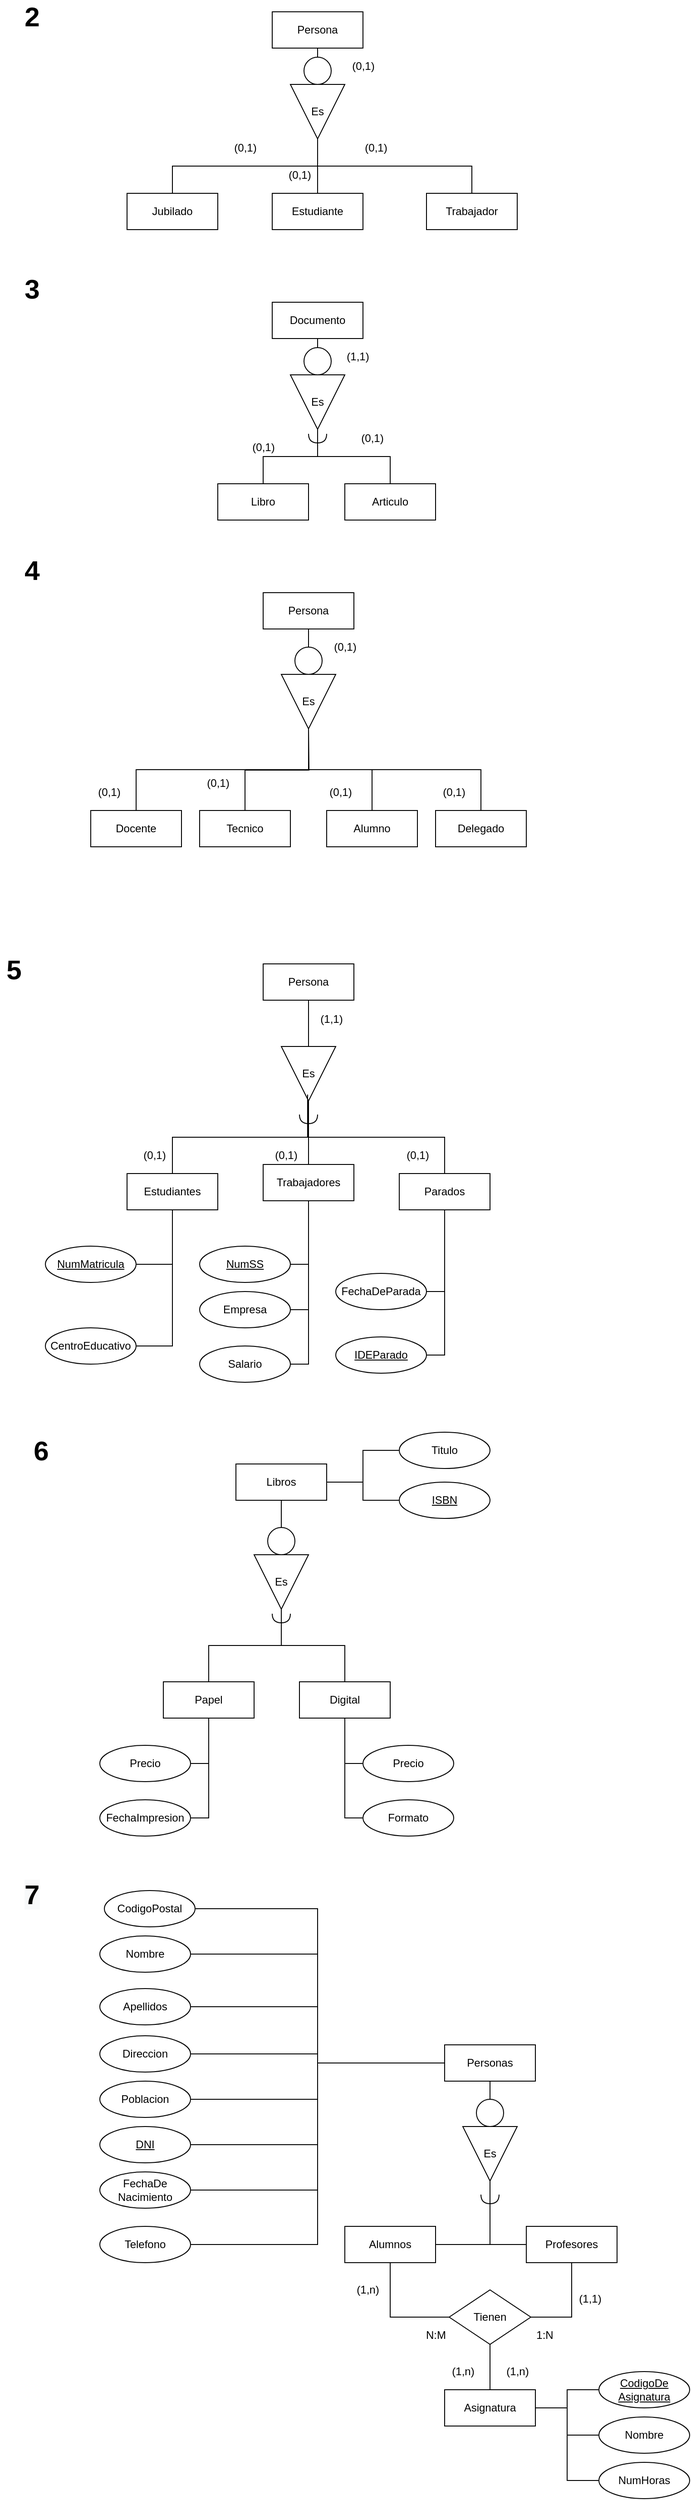 <mxfile version="13.7.9" type="device"><diagram id="FiFGA4Bp2ivOfucOZdPb" name="Página-1"><mxGraphModel dx="1086" dy="806" grid="1" gridSize="10" guides="1" tooltips="1" connect="1" arrows="1" fold="1" page="1" pageScale="1" pageWidth="827" pageHeight="1169" math="0" shadow="0"><root><mxCell id="0"/><mxCell id="1" parent="0"/><mxCell id="kfW4HQPiPK6n5uzf4Ocq-1" value="&lt;font size=&quot;1&quot;&gt;&lt;b style=&quot;font-size: 30px&quot;&gt;2&lt;/b&gt;&lt;/font&gt;" style="text;html=1;align=center;verticalAlign=middle;resizable=0;points=[];autosize=1;" parent="1" vertex="1"><mxGeometry x="20" y="70" width="30" height="30" as="geometry"/></mxCell><mxCell id="kfW4HQPiPK6n5uzf4Ocq-9" style="edgeStyle=orthogonalEdgeStyle;rounded=0;orthogonalLoop=1;jettySize=auto;html=1;endArrow=none;endFill=0;exitX=0.5;exitY=0;exitDx=0;exitDy=0;" parent="1" source="kfW4HQPiPK6n5uzf4Ocq-2" target="kfW4HQPiPK6n5uzf4Ocq-6" edge="1"><mxGeometry relative="1" as="geometry"/></mxCell><mxCell id="kfW4HQPiPK6n5uzf4Ocq-2" value="Trabajador" style="whiteSpace=wrap;html=1;align=center;" parent="1" vertex="1"><mxGeometry x="470" y="280" width="100" height="40" as="geometry"/></mxCell><mxCell id="kfW4HQPiPK6n5uzf4Ocq-8" style="edgeStyle=orthogonalEdgeStyle;rounded=0;orthogonalLoop=1;jettySize=auto;html=1;exitX=0.5;exitY=0;exitDx=0;exitDy=0;endArrow=none;endFill=0;" parent="1" source="kfW4HQPiPK6n5uzf4Ocq-3" target="kfW4HQPiPK6n5uzf4Ocq-6" edge="1"><mxGeometry relative="1" as="geometry"/></mxCell><mxCell id="kfW4HQPiPK6n5uzf4Ocq-3" value="Estudiante" style="whiteSpace=wrap;html=1;align=center;" parent="1" vertex="1"><mxGeometry x="300" y="280" width="100" height="40" as="geometry"/></mxCell><mxCell id="kfW4HQPiPK6n5uzf4Ocq-7" style="edgeStyle=orthogonalEdgeStyle;rounded=0;orthogonalLoop=1;jettySize=auto;html=1;endArrow=none;endFill=0;exitX=0.5;exitY=0;exitDx=0;exitDy=0;" parent="1" source="kfW4HQPiPK6n5uzf4Ocq-4" target="kfW4HQPiPK6n5uzf4Ocq-6" edge="1"><mxGeometry relative="1" as="geometry"/></mxCell><mxCell id="kfW4HQPiPK6n5uzf4Ocq-4" value="Jubilado" style="whiteSpace=wrap;html=1;align=center;" parent="1" vertex="1"><mxGeometry x="140" y="280" width="100" height="40" as="geometry"/></mxCell><mxCell id="kfW4HQPiPK6n5uzf4Ocq-5" value="Persona" style="whiteSpace=wrap;html=1;align=center;" parent="1" vertex="1"><mxGeometry x="300" y="80" width="100" height="40" as="geometry"/></mxCell><mxCell id="kfW4HQPiPK6n5uzf4Ocq-10" style="edgeStyle=orthogonalEdgeStyle;rounded=0;orthogonalLoop=1;jettySize=auto;html=1;exitX=0;exitY=0.5;exitDx=0;exitDy=0;entryX=0.5;entryY=1;entryDx=0;entryDy=0;endArrow=none;endFill=0;" parent="1" source="kfW4HQPiPK6n5uzf4Ocq-11" target="kfW4HQPiPK6n5uzf4Ocq-5" edge="1"><mxGeometry relative="1" as="geometry"/></mxCell><mxCell id="kfW4HQPiPK6n5uzf4Ocq-6" value="Es" style="triangle;whiteSpace=wrap;html=1;dashed=0;direction=south;" parent="1" vertex="1"><mxGeometry x="320" y="160" width="60" height="60" as="geometry"/></mxCell><mxCell id="kfW4HQPiPK6n5uzf4Ocq-11" value="" style="shape=ellipse;html=1;dashed=0;whitespace=wrap;perimeter=ellipsePerimeter;" parent="1" vertex="1"><mxGeometry x="335" y="130" width="30" height="30" as="geometry"/></mxCell><mxCell id="kfW4HQPiPK6n5uzf4Ocq-12" style="edgeStyle=orthogonalEdgeStyle;rounded=0;orthogonalLoop=1;jettySize=auto;html=1;exitX=0;exitY=0.5;exitDx=0;exitDy=0;entryX=0.5;entryY=1;entryDx=0;entryDy=0;endArrow=none;endFill=0;" parent="1" source="kfW4HQPiPK6n5uzf4Ocq-6" target="kfW4HQPiPK6n5uzf4Ocq-11" edge="1"><mxGeometry relative="1" as="geometry"><mxPoint x="350" y="160" as="sourcePoint"/><mxPoint x="350" y="120" as="targetPoint"/></mxGeometry></mxCell><mxCell id="kfW4HQPiPK6n5uzf4Ocq-13" value="(0,1)" style="text;html=1;align=center;verticalAlign=middle;resizable=0;points=[];autosize=1;" parent="1" vertex="1"><mxGeometry x="380" y="130" width="40" height="20" as="geometry"/></mxCell><mxCell id="kfW4HQPiPK6n5uzf4Ocq-14" value="(0,1)" style="text;html=1;align=center;verticalAlign=middle;resizable=0;points=[];autosize=1;" parent="1" vertex="1"><mxGeometry x="250" y="220" width="40" height="20" as="geometry"/></mxCell><mxCell id="kfW4HQPiPK6n5uzf4Ocq-15" value="(0,1)" style="text;html=1;align=center;verticalAlign=middle;resizable=0;points=[];autosize=1;" parent="1" vertex="1"><mxGeometry x="310" y="250" width="40" height="20" as="geometry"/></mxCell><mxCell id="kfW4HQPiPK6n5uzf4Ocq-16" value="(0,1)" style="text;html=1;align=center;verticalAlign=middle;resizable=0;points=[];autosize=1;" parent="1" vertex="1"><mxGeometry x="394" y="220" width="40" height="20" as="geometry"/></mxCell><mxCell id="kfW4HQPiPK6n5uzf4Ocq-17" value="&lt;font size=&quot;1&quot;&gt;&lt;b style=&quot;font-size: 30px&quot;&gt;3&lt;/b&gt;&lt;/font&gt;" style="text;html=1;align=center;verticalAlign=middle;resizable=0;points=[];autosize=1;" parent="1" vertex="1"><mxGeometry x="20" y="370" width="30" height="30" as="geometry"/></mxCell><mxCell id="kfW4HQPiPK6n5uzf4Ocq-18" value="Documento" style="whiteSpace=wrap;html=1;align=center;" parent="1" vertex="1"><mxGeometry x="300" y="400" width="100" height="40" as="geometry"/></mxCell><mxCell id="kfW4HQPiPK6n5uzf4Ocq-23" style="edgeStyle=orthogonalEdgeStyle;rounded=0;orthogonalLoop=1;jettySize=auto;html=1;endArrow=none;endFill=0;" parent="1" source="kfW4HQPiPK6n5uzf4Ocq-19" target="kfW4HQPiPK6n5uzf4Ocq-21" edge="1"><mxGeometry relative="1" as="geometry"/></mxCell><mxCell id="kfW4HQPiPK6n5uzf4Ocq-19" value="Articulo" style="whiteSpace=wrap;html=1;align=center;" parent="1" vertex="1"><mxGeometry x="380" y="600" width="100" height="40" as="geometry"/></mxCell><mxCell id="kfW4HQPiPK6n5uzf4Ocq-22" style="edgeStyle=orthogonalEdgeStyle;rounded=0;orthogonalLoop=1;jettySize=auto;html=1;entryX=1;entryY=0.5;entryDx=0;entryDy=0;endArrow=none;endFill=0;" parent="1" source="kfW4HQPiPK6n5uzf4Ocq-27" target="kfW4HQPiPK6n5uzf4Ocq-21" edge="1"><mxGeometry relative="1" as="geometry"/></mxCell><mxCell id="kfW4HQPiPK6n5uzf4Ocq-20" value="Libro" style="whiteSpace=wrap;html=1;align=center;" parent="1" vertex="1"><mxGeometry x="240" y="600" width="100" height="40" as="geometry"/></mxCell><mxCell id="kfW4HQPiPK6n5uzf4Ocq-24" style="edgeStyle=orthogonalEdgeStyle;rounded=0;orthogonalLoop=1;jettySize=auto;html=1;exitX=0;exitY=0.5;exitDx=0;exitDy=0;entryX=0.5;entryY=1;entryDx=0;entryDy=0;endArrow=none;endFill=0;" parent="1" source="kfW4HQPiPK6n5uzf4Ocq-25" target="kfW4HQPiPK6n5uzf4Ocq-18" edge="1"><mxGeometry relative="1" as="geometry"/></mxCell><mxCell id="kfW4HQPiPK6n5uzf4Ocq-21" value="Es" style="triangle;whiteSpace=wrap;html=1;dashed=0;direction=south;" parent="1" vertex="1"><mxGeometry x="320" y="480" width="60" height="60" as="geometry"/></mxCell><mxCell id="kfW4HQPiPK6n5uzf4Ocq-25" value="" style="shape=ellipse;html=1;dashed=0;whitespace=wrap;perimeter=ellipsePerimeter;" parent="1" vertex="1"><mxGeometry x="335" y="450" width="30" height="30" as="geometry"/></mxCell><mxCell id="kfW4HQPiPK6n5uzf4Ocq-26" style="edgeStyle=orthogonalEdgeStyle;rounded=0;orthogonalLoop=1;jettySize=auto;html=1;exitX=0;exitY=0.5;exitDx=0;exitDy=0;entryX=0.5;entryY=1;entryDx=0;entryDy=0;endArrow=none;endFill=0;" parent="1" source="kfW4HQPiPK6n5uzf4Ocq-21" target="kfW4HQPiPK6n5uzf4Ocq-25" edge="1"><mxGeometry relative="1" as="geometry"><mxPoint x="350" y="480" as="sourcePoint"/><mxPoint x="350" y="440" as="targetPoint"/></mxGeometry></mxCell><mxCell id="kfW4HQPiPK6n5uzf4Ocq-27" value="" style="shape=requiredInterface;html=1;verticalLabelPosition=bottom;rotation=90;" parent="1" vertex="1"><mxGeometry x="345" y="540" width="10" height="20" as="geometry"/></mxCell><mxCell id="kfW4HQPiPK6n5uzf4Ocq-28" style="edgeStyle=orthogonalEdgeStyle;rounded=0;orthogonalLoop=1;jettySize=auto;html=1;entryX=1;entryY=0.5;entryDx=0;entryDy=0;endArrow=none;endFill=0;" parent="1" source="kfW4HQPiPK6n5uzf4Ocq-20" target="kfW4HQPiPK6n5uzf4Ocq-21" edge="1"><mxGeometry relative="1" as="geometry"><mxPoint x="290" y="600" as="sourcePoint"/><mxPoint x="350" y="540" as="targetPoint"/></mxGeometry></mxCell><mxCell id="kfW4HQPiPK6n5uzf4Ocq-29" value="(1,1)" style="text;html=1;align=center;verticalAlign=middle;resizable=0;points=[];autosize=1;" parent="1" vertex="1"><mxGeometry x="374" y="450" width="40" height="20" as="geometry"/></mxCell><mxCell id="kfW4HQPiPK6n5uzf4Ocq-30" value="(0,1)" style="text;html=1;align=center;verticalAlign=middle;resizable=0;points=[];autosize=1;" parent="1" vertex="1"><mxGeometry x="390" y="540" width="40" height="20" as="geometry"/></mxCell><mxCell id="kfW4HQPiPK6n5uzf4Ocq-31" value="(0,1)" style="text;html=1;align=center;verticalAlign=middle;resizable=0;points=[];autosize=1;" parent="1" vertex="1"><mxGeometry x="270" y="550" width="40" height="20" as="geometry"/></mxCell><mxCell id="kfW4HQPiPK6n5uzf4Ocq-32" value="&lt;font size=&quot;1&quot;&gt;&lt;b style=&quot;font-size: 30px&quot;&gt;4&lt;/b&gt;&lt;/font&gt;" style="text;html=1;align=center;verticalAlign=middle;resizable=0;points=[];autosize=1;" parent="1" vertex="1"><mxGeometry x="20" y="680" width="30" height="30" as="geometry"/></mxCell><mxCell id="kfW4HQPiPK6n5uzf4Ocq-33" value="Persona" style="whiteSpace=wrap;html=1;align=center;" parent="1" vertex="1"><mxGeometry x="290" y="720" width="100" height="40" as="geometry"/></mxCell><mxCell id="kfW4HQPiPK6n5uzf4Ocq-35" style="edgeStyle=orthogonalEdgeStyle;rounded=0;orthogonalLoop=1;jettySize=auto;html=1;exitX=0.5;exitY=0;exitDx=0;exitDy=0;endArrow=none;endFill=0;" parent="1" source="kfW4HQPiPK6n5uzf4Ocq-44" target="kfW4HQPiPK6n5uzf4Ocq-33" edge="1"><mxGeometry relative="1" as="geometry"/></mxCell><mxCell id="kfW4HQPiPK6n5uzf4Ocq-34" value="Es" style="triangle;whiteSpace=wrap;html=1;dashed=0;direction=south;" parent="1" vertex="1"><mxGeometry x="310" y="810" width="60" height="60" as="geometry"/></mxCell><mxCell id="kfW4HQPiPK6n5uzf4Ocq-43" style="edgeStyle=orthogonalEdgeStyle;rounded=0;orthogonalLoop=1;jettySize=auto;html=1;exitX=0.5;exitY=0;exitDx=0;exitDy=0;endArrow=none;endFill=0;" parent="1" source="kfW4HQPiPK6n5uzf4Ocq-36" target="kfW4HQPiPK6n5uzf4Ocq-34" edge="1"><mxGeometry relative="1" as="geometry"/></mxCell><mxCell id="kfW4HQPiPK6n5uzf4Ocq-36" value="Delegado" style="whiteSpace=wrap;html=1;align=center;" parent="1" vertex="1"><mxGeometry x="480" y="960" width="100" height="40" as="geometry"/></mxCell><mxCell id="kfW4HQPiPK6n5uzf4Ocq-42" style="edgeStyle=orthogonalEdgeStyle;rounded=0;orthogonalLoop=1;jettySize=auto;html=1;endArrow=none;endFill=0;" parent="1" source="kfW4HQPiPK6n5uzf4Ocq-37" target="kfW4HQPiPK6n5uzf4Ocq-34" edge="1"><mxGeometry relative="1" as="geometry"/></mxCell><mxCell id="kfW4HQPiPK6n5uzf4Ocq-37" value="Alumno" style="whiteSpace=wrap;html=1;align=center;" parent="1" vertex="1"><mxGeometry x="360" y="960" width="100" height="40" as="geometry"/></mxCell><mxCell id="kfW4HQPiPK6n5uzf4Ocq-41" style="edgeStyle=orthogonalEdgeStyle;rounded=0;orthogonalLoop=1;jettySize=auto;html=1;exitX=0.5;exitY=0;exitDx=0;exitDy=0;endArrow=none;endFill=0;" parent="1" source="kfW4HQPiPK6n5uzf4Ocq-38" edge="1"><mxGeometry relative="1" as="geometry"><mxPoint x="340" y="870" as="targetPoint"/></mxGeometry></mxCell><mxCell id="kfW4HQPiPK6n5uzf4Ocq-38" value="Tecnico" style="whiteSpace=wrap;html=1;align=center;" parent="1" vertex="1"><mxGeometry x="220" y="960" width="100" height="40" as="geometry"/></mxCell><mxCell id="kfW4HQPiPK6n5uzf4Ocq-40" style="edgeStyle=orthogonalEdgeStyle;rounded=0;orthogonalLoop=1;jettySize=auto;html=1;exitX=0.5;exitY=0;exitDx=0;exitDy=0;endArrow=none;endFill=0;" parent="1" source="kfW4HQPiPK6n5uzf4Ocq-39" target="kfW4HQPiPK6n5uzf4Ocq-34" edge="1"><mxGeometry relative="1" as="geometry"/></mxCell><mxCell id="kfW4HQPiPK6n5uzf4Ocq-39" value="Docente" style="whiteSpace=wrap;html=1;align=center;" parent="1" vertex="1"><mxGeometry x="100" y="960" width="100" height="40" as="geometry"/></mxCell><mxCell id="kfW4HQPiPK6n5uzf4Ocq-44" value="" style="shape=ellipse;html=1;dashed=0;whitespace=wrap;perimeter=ellipsePerimeter;" parent="1" vertex="1"><mxGeometry x="325" y="780" width="30" height="30" as="geometry"/></mxCell><mxCell id="kfW4HQPiPK6n5uzf4Ocq-46" value="(0,1)" style="text;html=1;align=center;verticalAlign=middle;resizable=0;points=[];autosize=1;" parent="1" vertex="1"><mxGeometry x="480" y="930" width="40" height="20" as="geometry"/></mxCell><mxCell id="kfW4HQPiPK6n5uzf4Ocq-47" value="(0,1)" style="text;html=1;align=center;verticalAlign=middle;resizable=0;points=[];autosize=1;" parent="1" vertex="1"><mxGeometry x="355" y="930" width="40" height="20" as="geometry"/></mxCell><mxCell id="kfW4HQPiPK6n5uzf4Ocq-48" value="(0,1)" style="text;html=1;align=center;verticalAlign=middle;resizable=0;points=[];autosize=1;" parent="1" vertex="1"><mxGeometry x="220" y="920" width="40" height="20" as="geometry"/></mxCell><mxCell id="kfW4HQPiPK6n5uzf4Ocq-49" value="(0,1)" style="text;html=1;align=center;verticalAlign=middle;resizable=0;points=[];autosize=1;" parent="1" vertex="1"><mxGeometry x="100" y="930" width="40" height="20" as="geometry"/></mxCell><mxCell id="kfW4HQPiPK6n5uzf4Ocq-50" value="(0,1)" style="text;html=1;align=center;verticalAlign=middle;resizable=0;points=[];autosize=1;" parent="1" vertex="1"><mxGeometry x="360" y="770" width="40" height="20" as="geometry"/></mxCell><mxCell id="kfW4HQPiPK6n5uzf4Ocq-51" value="&lt;font size=&quot;1&quot;&gt;&lt;b style=&quot;font-size: 30px&quot;&gt;5&lt;/b&gt;&lt;/font&gt;" style="text;html=1;align=center;verticalAlign=middle;resizable=0;points=[];autosize=1;" parent="1" vertex="1"><mxGeometry y="1120" width="30" height="30" as="geometry"/></mxCell><mxCell id="kfW4HQPiPK6n5uzf4Ocq-52" value="Persona" style="whiteSpace=wrap;html=1;align=center;" parent="1" vertex="1"><mxGeometry x="290" y="1129" width="100" height="40" as="geometry"/></mxCell><mxCell id="kfW4HQPiPK6n5uzf4Ocq-58" style="edgeStyle=orthogonalEdgeStyle;rounded=0;orthogonalLoop=1;jettySize=auto;html=1;endArrow=none;endFill=0;exitX=0.5;exitY=0;exitDx=0;exitDy=0;" parent="1" source="kfW4HQPiPK6n5uzf4Ocq-53" target="kfW4HQPiPK6n5uzf4Ocq-56" edge="1"><mxGeometry relative="1" as="geometry"/></mxCell><mxCell id="kfW4HQPiPK6n5uzf4Ocq-53" value="Parados" style="whiteSpace=wrap;html=1;align=center;" parent="1" vertex="1"><mxGeometry x="440" y="1360" width="100" height="40" as="geometry"/></mxCell><mxCell id="kfW4HQPiPK6n5uzf4Ocq-57" style="edgeStyle=orthogonalEdgeStyle;rounded=0;orthogonalLoop=1;jettySize=auto;html=1;exitX=0.5;exitY=0;exitDx=0;exitDy=0;endArrow=none;endFill=0;" parent="1" source="kfW4HQPiPK6n5uzf4Ocq-54" target="kfW4HQPiPK6n5uzf4Ocq-56" edge="1"><mxGeometry relative="1" as="geometry"/></mxCell><mxCell id="kfW4HQPiPK6n5uzf4Ocq-54" value="Trabajadores" style="whiteSpace=wrap;html=1;align=center;" parent="1" vertex="1"><mxGeometry x="290" y="1350" width="100" height="40" as="geometry"/></mxCell><mxCell id="kfW4HQPiPK6n5uzf4Ocq-55" value="Estudiantes" style="whiteSpace=wrap;html=1;align=center;" parent="1" vertex="1"><mxGeometry x="140" y="1360" width="100" height="40" as="geometry"/></mxCell><mxCell id="kfW4HQPiPK6n5uzf4Ocq-60" style="edgeStyle=orthogonalEdgeStyle;rounded=0;orthogonalLoop=1;jettySize=auto;html=1;exitX=0;exitY=0.5;exitDx=0;exitDy=0;entryX=0.5;entryY=1;entryDx=0;entryDy=0;endArrow=none;endFill=0;" parent="1" source="kfW4HQPiPK6n5uzf4Ocq-56" target="kfW4HQPiPK6n5uzf4Ocq-52" edge="1"><mxGeometry relative="1" as="geometry"/></mxCell><mxCell id="kfW4HQPiPK6n5uzf4Ocq-56" value="Es" style="triangle;whiteSpace=wrap;html=1;dashed=0;direction=south;" parent="1" vertex="1"><mxGeometry x="310" y="1220" width="60" height="60" as="geometry"/></mxCell><mxCell id="kfW4HQPiPK6n5uzf4Ocq-66" style="edgeStyle=orthogonalEdgeStyle;rounded=0;orthogonalLoop=1;jettySize=auto;html=1;endArrow=none;endFill=0;exitX=1;exitY=0.5;exitDx=0;exitDy=0;" parent="1" source="kfW4HQPiPK6n5uzf4Ocq-61" target="kfW4HQPiPK6n5uzf4Ocq-54" edge="1"><mxGeometry relative="1" as="geometry"/></mxCell><mxCell id="kfW4HQPiPK6n5uzf4Ocq-61" value="Salario" style="ellipse;whiteSpace=wrap;html=1;align=center;" parent="1" vertex="1"><mxGeometry x="220" y="1550" width="100" height="40" as="geometry"/></mxCell><mxCell id="kfW4HQPiPK6n5uzf4Ocq-65" style="edgeStyle=orthogonalEdgeStyle;rounded=0;orthogonalLoop=1;jettySize=auto;html=1;exitX=1;exitY=0.5;exitDx=0;exitDy=0;endArrow=none;endFill=0;" parent="1" source="kfW4HQPiPK6n5uzf4Ocq-62" target="kfW4HQPiPK6n5uzf4Ocq-54" edge="1"><mxGeometry relative="1" as="geometry"/></mxCell><mxCell id="kfW4HQPiPK6n5uzf4Ocq-62" value="Empresa" style="ellipse;whiteSpace=wrap;html=1;align=center;" parent="1" vertex="1"><mxGeometry x="220" y="1490" width="100" height="40" as="geometry"/></mxCell><mxCell id="kfW4HQPiPK6n5uzf4Ocq-64" style="edgeStyle=orthogonalEdgeStyle;rounded=0;orthogonalLoop=1;jettySize=auto;html=1;exitX=1;exitY=0.5;exitDx=0;exitDy=0;endArrow=none;endFill=0;" parent="1" source="kfW4HQPiPK6n5uzf4Ocq-63" target="kfW4HQPiPK6n5uzf4Ocq-54" edge="1"><mxGeometry relative="1" as="geometry"/></mxCell><mxCell id="kfW4HQPiPK6n5uzf4Ocq-63" value="&lt;u&gt;NumSS&lt;/u&gt;" style="ellipse;whiteSpace=wrap;html=1;align=center;" parent="1" vertex="1"><mxGeometry x="220" y="1440" width="100" height="40" as="geometry"/></mxCell><mxCell id="kfW4HQPiPK6n5uzf4Ocq-69" style="edgeStyle=orthogonalEdgeStyle;rounded=0;orthogonalLoop=1;jettySize=auto;html=1;entryX=0.5;entryY=1;entryDx=0;entryDy=0;endArrow=none;endFill=0;exitX=1;exitY=0.5;exitDx=0;exitDy=0;" parent="1" source="kfW4HQPiPK6n5uzf4Ocq-67" target="kfW4HQPiPK6n5uzf4Ocq-55" edge="1"><mxGeometry relative="1" as="geometry"/></mxCell><mxCell id="kfW4HQPiPK6n5uzf4Ocq-67" value="CentroEducativo" style="ellipse;whiteSpace=wrap;html=1;align=center;" parent="1" vertex="1"><mxGeometry x="50" y="1530" width="100" height="40" as="geometry"/></mxCell><mxCell id="kfW4HQPiPK6n5uzf4Ocq-70" style="edgeStyle=orthogonalEdgeStyle;rounded=0;orthogonalLoop=1;jettySize=auto;html=1;entryX=0.5;entryY=1;entryDx=0;entryDy=0;endArrow=none;endFill=0;exitX=1;exitY=0.5;exitDx=0;exitDy=0;" parent="1" source="kfW4HQPiPK6n5uzf4Ocq-68" target="kfW4HQPiPK6n5uzf4Ocq-55" edge="1"><mxGeometry relative="1" as="geometry"/></mxCell><mxCell id="kfW4HQPiPK6n5uzf4Ocq-68" value="&lt;u&gt;NumMatricula&lt;/u&gt;" style="ellipse;whiteSpace=wrap;html=1;align=center;" parent="1" vertex="1"><mxGeometry x="50" y="1440" width="100" height="40" as="geometry"/></mxCell><mxCell id="kfW4HQPiPK6n5uzf4Ocq-72" style="edgeStyle=orthogonalEdgeStyle;rounded=0;orthogonalLoop=1;jettySize=auto;html=1;endArrow=none;endFill=0;exitX=1;exitY=0.5;exitDx=0;exitDy=0;" parent="1" source="kfW4HQPiPK6n5uzf4Ocq-71" target="kfW4HQPiPK6n5uzf4Ocq-53" edge="1"><mxGeometry relative="1" as="geometry"/></mxCell><mxCell id="kfW4HQPiPK6n5uzf4Ocq-71" value="FechaDeParada" style="ellipse;whiteSpace=wrap;html=1;align=center;" parent="1" vertex="1"><mxGeometry x="370" y="1470" width="100" height="40" as="geometry"/></mxCell><mxCell id="kfW4HQPiPK6n5uzf4Ocq-73" value="" style="shape=requiredInterface;html=1;verticalLabelPosition=bottom;rotation=90;" parent="1" vertex="1"><mxGeometry x="335" y="1290" width="10" height="20" as="geometry"/></mxCell><mxCell id="kfW4HQPiPK6n5uzf4Ocq-74" style="edgeStyle=orthogonalEdgeStyle;rounded=0;orthogonalLoop=1;jettySize=auto;html=1;exitX=0.5;exitY=0;exitDx=0;exitDy=0;endArrow=none;endFill=0;entryX=0.883;entryY=0.517;entryDx=0;entryDy=0;entryPerimeter=0;" parent="1" source="kfW4HQPiPK6n5uzf4Ocq-55" target="kfW4HQPiPK6n5uzf4Ocq-56" edge="1"><mxGeometry relative="1" as="geometry"><mxPoint x="190" y="1360" as="sourcePoint"/><mxPoint x="340" y="1290" as="targetPoint"/></mxGeometry></mxCell><mxCell id="kfW4HQPiPK6n5uzf4Ocq-76" style="edgeStyle=orthogonalEdgeStyle;rounded=0;orthogonalLoop=1;jettySize=auto;html=1;endArrow=none;endFill=0;exitX=1;exitY=0.5;exitDx=0;exitDy=0;" parent="1" source="kfW4HQPiPK6n5uzf4Ocq-75" target="kfW4HQPiPK6n5uzf4Ocq-53" edge="1"><mxGeometry relative="1" as="geometry"/></mxCell><mxCell id="kfW4HQPiPK6n5uzf4Ocq-75" value="&lt;u&gt;IDEParado&lt;/u&gt;" style="ellipse;whiteSpace=wrap;html=1;align=center;" parent="1" vertex="1"><mxGeometry x="370" y="1540" width="100" height="40" as="geometry"/></mxCell><mxCell id="kfW4HQPiPK6n5uzf4Ocq-77" value="&lt;b style=&quot;font-size: 30px&quot;&gt;6&lt;/b&gt;" style="text;html=1;align=center;verticalAlign=middle;resizable=0;points=[];autosize=1;" parent="1" vertex="1"><mxGeometry x="30" y="1650" width="30" height="30" as="geometry"/></mxCell><mxCell id="kfW4HQPiPK6n5uzf4Ocq-78" value="Libros" style="whiteSpace=wrap;html=1;align=center;" parent="1" vertex="1"><mxGeometry x="260" y="1680" width="100" height="40" as="geometry"/></mxCell><mxCell id="kfW4HQPiPK6n5uzf4Ocq-80" style="edgeStyle=orthogonalEdgeStyle;rounded=0;orthogonalLoop=1;jettySize=auto;html=1;entryX=0.5;entryY=1;entryDx=0;entryDy=0;endArrow=none;endFill=0;" parent="1" source="kfW4HQPiPK6n5uzf4Ocq-104" target="kfW4HQPiPK6n5uzf4Ocq-78" edge="1"><mxGeometry relative="1" as="geometry"/></mxCell><mxCell id="kfW4HQPiPK6n5uzf4Ocq-79" value="Es" style="triangle;whiteSpace=wrap;html=1;dashed=0;direction=south;" parent="1" vertex="1"><mxGeometry x="280" y="1780" width="60" height="60" as="geometry"/></mxCell><mxCell id="kfW4HQPiPK6n5uzf4Ocq-84" style="edgeStyle=orthogonalEdgeStyle;rounded=0;orthogonalLoop=1;jettySize=auto;html=1;endArrow=none;endFill=0;entryX=1;entryY=0.5;entryDx=0;entryDy=0;" parent="1" source="kfW4HQPiPK6n5uzf4Ocq-81" target="kfW4HQPiPK6n5uzf4Ocq-79" edge="1"><mxGeometry relative="1" as="geometry"><mxPoint x="310" y="1860" as="targetPoint"/></mxGeometry></mxCell><mxCell id="kfW4HQPiPK6n5uzf4Ocq-81" value="Digital" style="whiteSpace=wrap;html=1;align=center;" parent="1" vertex="1"><mxGeometry x="330" y="1920" width="100" height="40" as="geometry"/></mxCell><mxCell id="kfW4HQPiPK6n5uzf4Ocq-82" value="Papel" style="whiteSpace=wrap;html=1;align=center;" parent="1" vertex="1"><mxGeometry x="180" y="1920" width="100" height="40" as="geometry"/></mxCell><mxCell id="kfW4HQPiPK6n5uzf4Ocq-85" value="(1,1)" style="text;html=1;align=center;verticalAlign=middle;resizable=0;points=[];autosize=1;" parent="1" vertex="1"><mxGeometry x="345" y="1180" width="40" height="20" as="geometry"/></mxCell><mxCell id="kfW4HQPiPK6n5uzf4Ocq-86" value="(0,1)" style="text;html=1;align=center;verticalAlign=middle;resizable=0;points=[];autosize=1;" parent="1" vertex="1"><mxGeometry x="440" y="1330" width="40" height="20" as="geometry"/></mxCell><mxCell id="kfW4HQPiPK6n5uzf4Ocq-87" value="(0,1)" style="text;html=1;align=center;verticalAlign=middle;resizable=0;points=[];autosize=1;" parent="1" vertex="1"><mxGeometry x="295" y="1330" width="40" height="20" as="geometry"/></mxCell><mxCell id="kfW4HQPiPK6n5uzf4Ocq-88" value="(0,1)" style="text;html=1;align=center;verticalAlign=middle;resizable=0;points=[];autosize=1;" parent="1" vertex="1"><mxGeometry x="150" y="1330" width="40" height="20" as="geometry"/></mxCell><mxCell id="kfW4HQPiPK6n5uzf4Ocq-91" style="edgeStyle=orthogonalEdgeStyle;rounded=0;orthogonalLoop=1;jettySize=auto;html=1;entryX=1;entryY=0.5;entryDx=0;entryDy=0;endArrow=none;endFill=0;" parent="1" source="kfW4HQPiPK6n5uzf4Ocq-89" target="kfW4HQPiPK6n5uzf4Ocq-78" edge="1"><mxGeometry relative="1" as="geometry"/></mxCell><mxCell id="kfW4HQPiPK6n5uzf4Ocq-89" value="&lt;u&gt;ISBN&lt;/u&gt;" style="ellipse;whiteSpace=wrap;html=1;align=center;" parent="1" vertex="1"><mxGeometry x="440" y="1700" width="100" height="40" as="geometry"/></mxCell><mxCell id="kfW4HQPiPK6n5uzf4Ocq-92" style="edgeStyle=orthogonalEdgeStyle;rounded=0;orthogonalLoop=1;jettySize=auto;html=1;endArrow=none;endFill=0;" parent="1" source="kfW4HQPiPK6n5uzf4Ocq-90" target="kfW4HQPiPK6n5uzf4Ocq-78" edge="1"><mxGeometry relative="1" as="geometry"/></mxCell><mxCell id="kfW4HQPiPK6n5uzf4Ocq-90" value="Titulo" style="ellipse;whiteSpace=wrap;html=1;align=center;" parent="1" vertex="1"><mxGeometry x="440" y="1645" width="100" height="40" as="geometry"/></mxCell><mxCell id="kfW4HQPiPK6n5uzf4Ocq-96" style="edgeStyle=orthogonalEdgeStyle;rounded=0;orthogonalLoop=1;jettySize=auto;html=1;exitX=1;exitY=0.5;exitDx=0;exitDy=0;endArrow=none;endFill=0;" parent="1" source="kfW4HQPiPK6n5uzf4Ocq-93" target="kfW4HQPiPK6n5uzf4Ocq-82" edge="1"><mxGeometry relative="1" as="geometry"/></mxCell><mxCell id="kfW4HQPiPK6n5uzf4Ocq-93" value="FechaImpresion" style="ellipse;whiteSpace=wrap;html=1;align=center;" parent="1" vertex="1"><mxGeometry x="110" y="2050" width="100" height="40" as="geometry"/></mxCell><mxCell id="kfW4HQPiPK6n5uzf4Ocq-95" style="edgeStyle=orthogonalEdgeStyle;rounded=0;orthogonalLoop=1;jettySize=auto;html=1;exitX=1;exitY=0.5;exitDx=0;exitDy=0;endArrow=none;endFill=0;" parent="1" source="kfW4HQPiPK6n5uzf4Ocq-94" target="kfW4HQPiPK6n5uzf4Ocq-82" edge="1"><mxGeometry relative="1" as="geometry"/></mxCell><mxCell id="kfW4HQPiPK6n5uzf4Ocq-94" value="Precio" style="ellipse;whiteSpace=wrap;html=1;align=center;" parent="1" vertex="1"><mxGeometry x="110" y="1990" width="100" height="40" as="geometry"/></mxCell><mxCell id="kfW4HQPiPK6n5uzf4Ocq-100" style="edgeStyle=orthogonalEdgeStyle;rounded=0;orthogonalLoop=1;jettySize=auto;html=1;exitX=0;exitY=0.5;exitDx=0;exitDy=0;endArrow=none;endFill=0;" parent="1" source="kfW4HQPiPK6n5uzf4Ocq-97" target="kfW4HQPiPK6n5uzf4Ocq-81" edge="1"><mxGeometry relative="1" as="geometry"/></mxCell><mxCell id="kfW4HQPiPK6n5uzf4Ocq-97" value="Formato" style="ellipse;whiteSpace=wrap;html=1;align=center;" parent="1" vertex="1"><mxGeometry x="400" y="2050" width="100" height="40" as="geometry"/></mxCell><mxCell id="kfW4HQPiPK6n5uzf4Ocq-99" style="edgeStyle=orthogonalEdgeStyle;rounded=0;orthogonalLoop=1;jettySize=auto;html=1;exitX=0;exitY=0.5;exitDx=0;exitDy=0;entryX=0.5;entryY=1;entryDx=0;entryDy=0;endArrow=none;endFill=0;" parent="1" source="kfW4HQPiPK6n5uzf4Ocq-98" target="kfW4HQPiPK6n5uzf4Ocq-81" edge="1"><mxGeometry relative="1" as="geometry"/></mxCell><mxCell id="kfW4HQPiPK6n5uzf4Ocq-98" value="Precio" style="ellipse;whiteSpace=wrap;html=1;align=center;" parent="1" vertex="1"><mxGeometry x="400" y="1990" width="100" height="40" as="geometry"/></mxCell><mxCell id="kfW4HQPiPK6n5uzf4Ocq-101" value="" style="shape=requiredInterface;html=1;verticalLabelPosition=bottom;rotation=90;" parent="1" vertex="1"><mxGeometry x="305" y="1840" width="10" height="20" as="geometry"/></mxCell><mxCell id="kfW4HQPiPK6n5uzf4Ocq-102" style="edgeStyle=orthogonalEdgeStyle;rounded=0;orthogonalLoop=1;jettySize=auto;html=1;endArrow=none;endFill=0;exitX=0.5;exitY=0;exitDx=0;exitDy=0;" parent="1" source="kfW4HQPiPK6n5uzf4Ocq-82" target="kfW4HQPiPK6n5uzf4Ocq-79" edge="1"><mxGeometry relative="1" as="geometry"><mxPoint x="230" y="1920" as="sourcePoint"/><mxPoint x="190" y="1832" as="targetPoint"/></mxGeometry></mxCell><mxCell id="kfW4HQPiPK6n5uzf4Ocq-104" value="" style="shape=ellipse;html=1;dashed=0;whitespace=wrap;perimeter=ellipsePerimeter;" parent="1" vertex="1"><mxGeometry x="295" y="1750" width="30" height="30" as="geometry"/></mxCell><mxCell id="rCc8ciPNj1zA5CcuDeI_-1" value="&lt;b style=&quot;color: rgb(0 , 0 , 0) ; font-family: &amp;#34;helvetica&amp;#34; ; font-style: normal ; letter-spacing: normal ; text-align: center ; text-indent: 0px ; text-transform: none ; word-spacing: 0px ; background-color: rgb(248 , 249 , 250) ; font-size: 30px&quot;&gt;7&lt;/b&gt;" style="text;whiteSpace=wrap;html=1;" vertex="1" parent="1"><mxGeometry x="25" y="2130" width="40" height="40" as="geometry"/></mxCell><mxCell id="rCc8ciPNj1zA5CcuDeI_-56" style="edgeStyle=orthogonalEdgeStyle;rounded=0;orthogonalLoop=1;jettySize=auto;html=1;endArrow=none;endFill=0;" edge="1" parent="1" source="rCc8ciPNj1zA5CcuDeI_-2" target="rCc8ciPNj1zA5CcuDeI_-54"><mxGeometry relative="1" as="geometry"/></mxCell><mxCell id="rCc8ciPNj1zA5CcuDeI_-2" value="Profesores" style="whiteSpace=wrap;html=1;align=center;" vertex="1" parent="1"><mxGeometry x="580" y="2520" width="100" height="40" as="geometry"/></mxCell><mxCell id="rCc8ciPNj1zA5CcuDeI_-3" value="Alumnos" style="whiteSpace=wrap;html=1;align=center;" vertex="1" parent="1"><mxGeometry x="380" y="2520" width="100" height="40" as="geometry"/></mxCell><mxCell id="rCc8ciPNj1zA5CcuDeI_-61" style="edgeStyle=orthogonalEdgeStyle;rounded=0;orthogonalLoop=1;jettySize=auto;html=1;exitX=0.5;exitY=0;exitDx=0;exitDy=0;entryX=0.5;entryY=1;entryDx=0;entryDy=0;endArrow=none;endFill=0;" edge="1" parent="1" source="rCc8ciPNj1zA5CcuDeI_-8" target="rCc8ciPNj1zA5CcuDeI_-58"><mxGeometry relative="1" as="geometry"/></mxCell><mxCell id="rCc8ciPNj1zA5CcuDeI_-8" value="Asignatura" style="whiteSpace=wrap;html=1;align=center;" vertex="1" parent="1"><mxGeometry x="490" y="2700" width="100" height="40" as="geometry"/></mxCell><mxCell id="rCc8ciPNj1zA5CcuDeI_-53" style="edgeStyle=orthogonalEdgeStyle;rounded=0;orthogonalLoop=1;jettySize=auto;html=1;entryX=0;entryY=0.5;entryDx=0;entryDy=0;endArrow=none;endFill=0;" edge="1" parent="1" source="rCc8ciPNj1zA5CcuDeI_-13" target="rCc8ciPNj1zA5CcuDeI_-45"><mxGeometry relative="1" as="geometry"/></mxCell><mxCell id="rCc8ciPNj1zA5CcuDeI_-13" value="Telefono" style="ellipse;whiteSpace=wrap;html=1;align=center;" vertex="1" parent="1"><mxGeometry x="110" y="2520" width="100" height="40" as="geometry"/></mxCell><mxCell id="rCc8ciPNj1zA5CcuDeI_-46" style="edgeStyle=orthogonalEdgeStyle;rounded=0;orthogonalLoop=1;jettySize=auto;html=1;exitX=1;exitY=0.5;exitDx=0;exitDy=0;entryX=0;entryY=0.5;entryDx=0;entryDy=0;endArrow=none;endFill=0;" edge="1" parent="1" source="rCc8ciPNj1zA5CcuDeI_-14" target="rCc8ciPNj1zA5CcuDeI_-45"><mxGeometry relative="1" as="geometry"><Array as="points"><mxPoint x="350" y="2170"/><mxPoint x="350" y="2340"/></Array></mxGeometry></mxCell><mxCell id="rCc8ciPNj1zA5CcuDeI_-14" value="CodigoPostal" style="ellipse;whiteSpace=wrap;html=1;align=center;" vertex="1" parent="1"><mxGeometry x="115" y="2150" width="100" height="40" as="geometry"/></mxCell><mxCell id="rCc8ciPNj1zA5CcuDeI_-52" style="edgeStyle=orthogonalEdgeStyle;rounded=0;orthogonalLoop=1;jettySize=auto;html=1;entryX=0;entryY=0.5;entryDx=0;entryDy=0;endArrow=none;endFill=0;" edge="1" parent="1" source="rCc8ciPNj1zA5CcuDeI_-15" target="rCc8ciPNj1zA5CcuDeI_-45"><mxGeometry relative="1" as="geometry"/></mxCell><mxCell id="rCc8ciPNj1zA5CcuDeI_-15" value="FechaDe&lt;br&gt;Nacimiento" style="ellipse;whiteSpace=wrap;html=1;align=center;" vertex="1" parent="1"><mxGeometry x="110" y="2460" width="100" height="40" as="geometry"/></mxCell><mxCell id="rCc8ciPNj1zA5CcuDeI_-51" style="edgeStyle=orthogonalEdgeStyle;rounded=0;orthogonalLoop=1;jettySize=auto;html=1;entryX=0;entryY=0.5;entryDx=0;entryDy=0;endArrow=none;endFill=0;" edge="1" parent="1" source="rCc8ciPNj1zA5CcuDeI_-16" target="rCc8ciPNj1zA5CcuDeI_-45"><mxGeometry relative="1" as="geometry"/></mxCell><mxCell id="rCc8ciPNj1zA5CcuDeI_-16" value="&lt;u&gt;DNI&lt;/u&gt;" style="ellipse;whiteSpace=wrap;html=1;align=center;" vertex="1" parent="1"><mxGeometry x="110" y="2410" width="100" height="40" as="geometry"/></mxCell><mxCell id="rCc8ciPNj1zA5CcuDeI_-50" style="edgeStyle=orthogonalEdgeStyle;rounded=0;orthogonalLoop=1;jettySize=auto;html=1;endArrow=none;endFill=0;" edge="1" parent="1" source="rCc8ciPNj1zA5CcuDeI_-17" target="rCc8ciPNj1zA5CcuDeI_-45"><mxGeometry relative="1" as="geometry"/></mxCell><mxCell id="rCc8ciPNj1zA5CcuDeI_-17" value="Poblacion" style="ellipse;whiteSpace=wrap;html=1;align=center;" vertex="1" parent="1"><mxGeometry x="110" y="2360" width="100" height="40" as="geometry"/></mxCell><mxCell id="rCc8ciPNj1zA5CcuDeI_-49" style="edgeStyle=orthogonalEdgeStyle;rounded=0;orthogonalLoop=1;jettySize=auto;html=1;entryX=0;entryY=0.5;entryDx=0;entryDy=0;endArrow=none;endFill=0;" edge="1" parent="1" source="rCc8ciPNj1zA5CcuDeI_-18" target="rCc8ciPNj1zA5CcuDeI_-45"><mxGeometry relative="1" as="geometry"/></mxCell><mxCell id="rCc8ciPNj1zA5CcuDeI_-18" value="Direccion" style="ellipse;whiteSpace=wrap;html=1;align=center;" vertex="1" parent="1"><mxGeometry x="110" y="2310" width="100" height="40" as="geometry"/></mxCell><mxCell id="rCc8ciPNj1zA5CcuDeI_-48" style="edgeStyle=orthogonalEdgeStyle;rounded=0;orthogonalLoop=1;jettySize=auto;html=1;entryX=0;entryY=0.5;entryDx=0;entryDy=0;endArrow=none;endFill=0;" edge="1" parent="1" source="rCc8ciPNj1zA5CcuDeI_-19" target="rCc8ciPNj1zA5CcuDeI_-45"><mxGeometry relative="1" as="geometry"/></mxCell><mxCell id="rCc8ciPNj1zA5CcuDeI_-19" value="Apellidos" style="ellipse;whiteSpace=wrap;html=1;align=center;" vertex="1" parent="1"><mxGeometry x="110" y="2258" width="100" height="40" as="geometry"/></mxCell><mxCell id="rCc8ciPNj1zA5CcuDeI_-47" style="edgeStyle=orthogonalEdgeStyle;rounded=0;orthogonalLoop=1;jettySize=auto;html=1;entryX=0;entryY=0.5;entryDx=0;entryDy=0;endArrow=none;endFill=0;" edge="1" parent="1" source="rCc8ciPNj1zA5CcuDeI_-20" target="rCc8ciPNj1zA5CcuDeI_-45"><mxGeometry relative="1" as="geometry"/></mxCell><mxCell id="rCc8ciPNj1zA5CcuDeI_-20" value="Nombre" style="ellipse;whiteSpace=wrap;html=1;align=center;" vertex="1" parent="1"><mxGeometry x="110" y="2200" width="100" height="40" as="geometry"/></mxCell><mxCell id="rCc8ciPNj1zA5CcuDeI_-45" value="Personas" style="whiteSpace=wrap;html=1;align=center;" vertex="1" parent="1"><mxGeometry x="490" y="2320" width="100" height="40" as="geometry"/></mxCell><mxCell id="rCc8ciPNj1zA5CcuDeI_-57" style="edgeStyle=orthogonalEdgeStyle;rounded=0;orthogonalLoop=1;jettySize=auto;html=1;exitX=0;exitY=0.5;exitDx=0;exitDy=0;entryX=0.5;entryY=1;entryDx=0;entryDy=0;endArrow=none;endFill=0;" edge="1" parent="1" source="rCc8ciPNj1zA5CcuDeI_-74" target="rCc8ciPNj1zA5CcuDeI_-45"><mxGeometry relative="1" as="geometry"/></mxCell><mxCell id="rCc8ciPNj1zA5CcuDeI_-54" value="Es" style="triangle;whiteSpace=wrap;html=1;dashed=0;direction=south;" vertex="1" parent="1"><mxGeometry x="510" y="2410" width="60" height="60" as="geometry"/></mxCell><mxCell id="rCc8ciPNj1zA5CcuDeI_-59" style="edgeStyle=orthogonalEdgeStyle;rounded=0;orthogonalLoop=1;jettySize=auto;html=1;endArrow=none;endFill=0;exitX=1;exitY=0.5;exitDx=0;exitDy=0;" edge="1" parent="1" source="rCc8ciPNj1zA5CcuDeI_-58" target="rCc8ciPNj1zA5CcuDeI_-2"><mxGeometry relative="1" as="geometry"/></mxCell><mxCell id="rCc8ciPNj1zA5CcuDeI_-60" style="edgeStyle=orthogonalEdgeStyle;rounded=0;orthogonalLoop=1;jettySize=auto;html=1;exitX=0;exitY=0.5;exitDx=0;exitDy=0;entryX=0.5;entryY=1;entryDx=0;entryDy=0;endArrow=none;endFill=0;" edge="1" parent="1" source="rCc8ciPNj1zA5CcuDeI_-58" target="rCc8ciPNj1zA5CcuDeI_-3"><mxGeometry relative="1" as="geometry"/></mxCell><mxCell id="rCc8ciPNj1zA5CcuDeI_-58" value="Tienen" style="shape=rhombus;perimeter=rhombusPerimeter;whiteSpace=wrap;html=1;align=center;" vertex="1" parent="1"><mxGeometry x="495" y="2590" width="90" height="60" as="geometry"/></mxCell><mxCell id="rCc8ciPNj1zA5CcuDeI_-67" style="edgeStyle=orthogonalEdgeStyle;rounded=0;orthogonalLoop=1;jettySize=auto;html=1;endArrow=none;endFill=0;entryX=1;entryY=0.5;entryDx=0;entryDy=0;" edge="1" parent="1" source="rCc8ciPNj1zA5CcuDeI_-62" target="rCc8ciPNj1zA5CcuDeI_-8"><mxGeometry relative="1" as="geometry"/></mxCell><mxCell id="rCc8ciPNj1zA5CcuDeI_-62" value="NumHoras" style="ellipse;whiteSpace=wrap;html=1;align=center;" vertex="1" parent="1"><mxGeometry x="660" y="2780" width="100" height="40" as="geometry"/></mxCell><mxCell id="rCc8ciPNj1zA5CcuDeI_-66" style="edgeStyle=orthogonalEdgeStyle;rounded=0;orthogonalLoop=1;jettySize=auto;html=1;endArrow=none;endFill=0;" edge="1" parent="1" source="rCc8ciPNj1zA5CcuDeI_-63" target="rCc8ciPNj1zA5CcuDeI_-8"><mxGeometry relative="1" as="geometry"/></mxCell><mxCell id="rCc8ciPNj1zA5CcuDeI_-63" value="Nombre" style="ellipse;whiteSpace=wrap;html=1;align=center;" vertex="1" parent="1"><mxGeometry x="660" y="2730" width="100" height="40" as="geometry"/></mxCell><mxCell id="rCc8ciPNj1zA5CcuDeI_-65" style="edgeStyle=orthogonalEdgeStyle;rounded=0;orthogonalLoop=1;jettySize=auto;html=1;exitX=0;exitY=0.5;exitDx=0;exitDy=0;endArrow=none;endFill=0;" edge="1" parent="1" source="rCc8ciPNj1zA5CcuDeI_-64" target="rCc8ciPNj1zA5CcuDeI_-8"><mxGeometry relative="1" as="geometry"/></mxCell><mxCell id="rCc8ciPNj1zA5CcuDeI_-64" value="&lt;u&gt;CodigoDe&lt;br&gt;Asignatura&lt;/u&gt;" style="ellipse;whiteSpace=wrap;html=1;align=center;" vertex="1" parent="1"><mxGeometry x="660" y="2680" width="100" height="40" as="geometry"/></mxCell><mxCell id="rCc8ciPNj1zA5CcuDeI_-68" value="(1,n)" style="text;html=1;align=center;verticalAlign=middle;resizable=0;points=[];autosize=1;" vertex="1" parent="1"><mxGeometry x="490" y="2670" width="40" height="20" as="geometry"/></mxCell><mxCell id="rCc8ciPNj1zA5CcuDeI_-69" value="(1,n)" style="text;html=1;align=center;verticalAlign=middle;resizable=0;points=[];autosize=1;" vertex="1" parent="1"><mxGeometry x="550" y="2670" width="40" height="20" as="geometry"/></mxCell><mxCell id="rCc8ciPNj1zA5CcuDeI_-70" value="(1,1)" style="text;html=1;align=center;verticalAlign=middle;resizable=0;points=[];autosize=1;" vertex="1" parent="1"><mxGeometry x="630" y="2590" width="40" height="20" as="geometry"/></mxCell><mxCell id="rCc8ciPNj1zA5CcuDeI_-71" value="1:N" style="text;html=1;align=center;verticalAlign=middle;resizable=0;points=[];autosize=1;" vertex="1" parent="1"><mxGeometry x="585" y="2630" width="30" height="20" as="geometry"/></mxCell><mxCell id="rCc8ciPNj1zA5CcuDeI_-72" value="(1,n)" style="text;html=1;align=center;verticalAlign=middle;resizable=0;points=[];autosize=1;" vertex="1" parent="1"><mxGeometry x="385" y="2580" width="40" height="20" as="geometry"/></mxCell><mxCell id="rCc8ciPNj1zA5CcuDeI_-73" value="N:M" style="text;html=1;align=center;verticalAlign=middle;resizable=0;points=[];autosize=1;" vertex="1" parent="1"><mxGeometry x="460" y="2630" width="40" height="20" as="geometry"/></mxCell><mxCell id="rCc8ciPNj1zA5CcuDeI_-74" value="" style="shape=ellipse;html=1;dashed=0;whitespace=wrap;perimeter=ellipsePerimeter;" vertex="1" parent="1"><mxGeometry x="525" y="2380" width="30" height="30" as="geometry"/></mxCell><mxCell id="rCc8ciPNj1zA5CcuDeI_-75" style="edgeStyle=orthogonalEdgeStyle;rounded=0;orthogonalLoop=1;jettySize=auto;html=1;exitX=0;exitY=0.5;exitDx=0;exitDy=0;entryX=0.5;entryY=1;entryDx=0;entryDy=0;endArrow=none;endFill=0;" edge="1" parent="1" source="rCc8ciPNj1zA5CcuDeI_-54" target="rCc8ciPNj1zA5CcuDeI_-74"><mxGeometry relative="1" as="geometry"><mxPoint x="540" y="2410" as="sourcePoint"/><mxPoint x="540" y="2360" as="targetPoint"/></mxGeometry></mxCell><mxCell id="rCc8ciPNj1zA5CcuDeI_-76" value="" style="shape=requiredInterface;html=1;verticalLabelPosition=bottom;rotation=90;" vertex="1" parent="1"><mxGeometry x="535" y="2480" width="10" height="20" as="geometry"/></mxCell><mxCell id="rCc8ciPNj1zA5CcuDeI_-77" style="edgeStyle=orthogonalEdgeStyle;rounded=0;orthogonalLoop=1;jettySize=auto;html=1;exitX=1;exitY=0.5;exitDx=0;exitDy=0;endArrow=none;endFill=0;" edge="1" parent="1" source="rCc8ciPNj1zA5CcuDeI_-3" target="rCc8ciPNj1zA5CcuDeI_-76"><mxGeometry relative="1" as="geometry"><mxPoint x="480" y="2540" as="sourcePoint"/><mxPoint x="540" y="2470" as="targetPoint"/></mxGeometry></mxCell></root></mxGraphModel></diagram></mxfile>